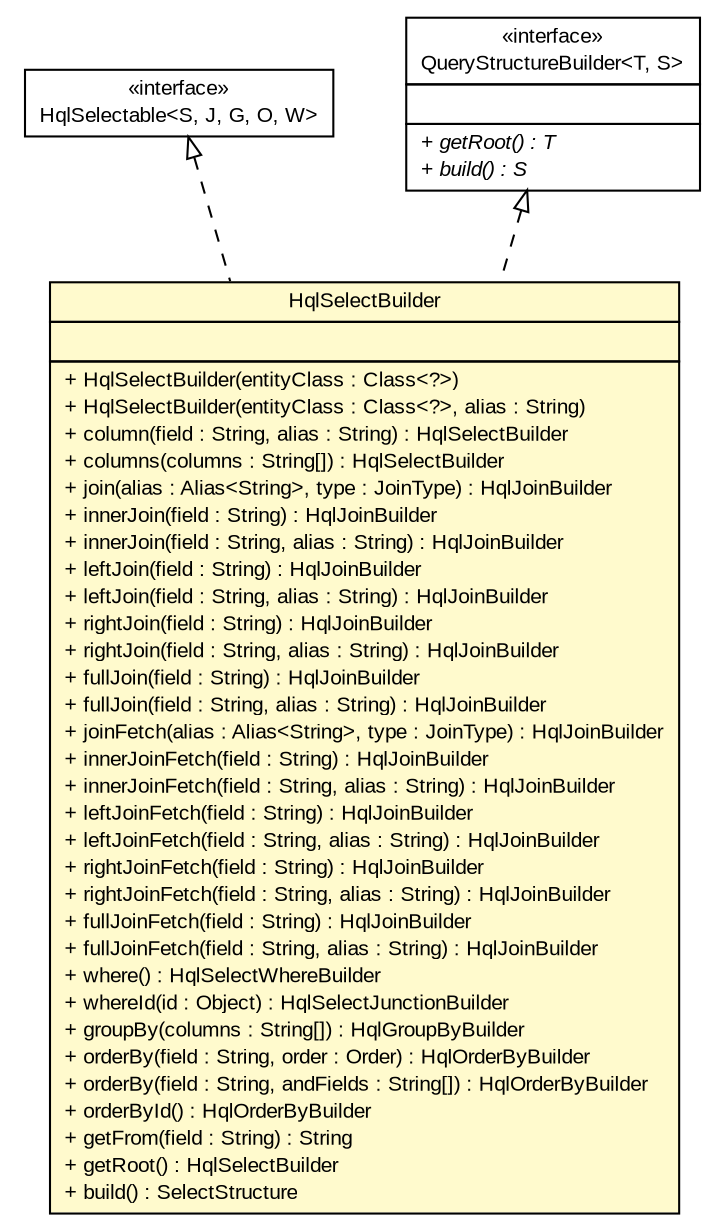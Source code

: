 #!/usr/local/bin/dot
#
# Class diagram 
# Generated by UMLGraph version R5_6 (http://www.umlgraph.org/)
#

digraph G {
	edge [fontname="arial",fontsize=10,labelfontname="arial",labelfontsize=10];
	node [fontname="arial",fontsize=10,shape=plaintext];
	nodesep=0.25;
	ranksep=0.5;
	// br.gov.to.sefaz.persistence.query.builder.hql.select.HqlSelectBuilder
	c10713 [label=<<table title="br.gov.to.sefaz.persistence.query.builder.hql.select.HqlSelectBuilder" border="0" cellborder="1" cellspacing="0" cellpadding="2" port="p" bgcolor="lemonChiffon" href="./HqlSelectBuilder.html">
		<tr><td><table border="0" cellspacing="0" cellpadding="1">
<tr><td align="center" balign="center"> HqlSelectBuilder </td></tr>
		</table></td></tr>
		<tr><td><table border="0" cellspacing="0" cellpadding="1">
<tr><td align="left" balign="left">  </td></tr>
		</table></td></tr>
		<tr><td><table border="0" cellspacing="0" cellpadding="1">
<tr><td align="left" balign="left"> + HqlSelectBuilder(entityClass : Class&lt;?&gt;) </td></tr>
<tr><td align="left" balign="left"> + HqlSelectBuilder(entityClass : Class&lt;?&gt;, alias : String) </td></tr>
<tr><td align="left" balign="left"> + column(field : String, alias : String) : HqlSelectBuilder </td></tr>
<tr><td align="left" balign="left"> + columns(columns : String[]) : HqlSelectBuilder </td></tr>
<tr><td align="left" balign="left"> + join(alias : Alias&lt;String&gt;, type : JoinType) : HqlJoinBuilder </td></tr>
<tr><td align="left" balign="left"> + innerJoin(field : String) : HqlJoinBuilder </td></tr>
<tr><td align="left" balign="left"> + innerJoin(field : String, alias : String) : HqlJoinBuilder </td></tr>
<tr><td align="left" balign="left"> + leftJoin(field : String) : HqlJoinBuilder </td></tr>
<tr><td align="left" balign="left"> + leftJoin(field : String, alias : String) : HqlJoinBuilder </td></tr>
<tr><td align="left" balign="left"> + rightJoin(field : String) : HqlJoinBuilder </td></tr>
<tr><td align="left" balign="left"> + rightJoin(field : String, alias : String) : HqlJoinBuilder </td></tr>
<tr><td align="left" balign="left"> + fullJoin(field : String) : HqlJoinBuilder </td></tr>
<tr><td align="left" balign="left"> + fullJoin(field : String, alias : String) : HqlJoinBuilder </td></tr>
<tr><td align="left" balign="left"> + joinFetch(alias : Alias&lt;String&gt;, type : JoinType) : HqlJoinBuilder </td></tr>
<tr><td align="left" balign="left"> + innerJoinFetch(field : String) : HqlJoinBuilder </td></tr>
<tr><td align="left" balign="left"> + innerJoinFetch(field : String, alias : String) : HqlJoinBuilder </td></tr>
<tr><td align="left" balign="left"> + leftJoinFetch(field : String) : HqlJoinBuilder </td></tr>
<tr><td align="left" balign="left"> + leftJoinFetch(field : String, alias : String) : HqlJoinBuilder </td></tr>
<tr><td align="left" balign="left"> + rightJoinFetch(field : String) : HqlJoinBuilder </td></tr>
<tr><td align="left" balign="left"> + rightJoinFetch(field : String, alias : String) : HqlJoinBuilder </td></tr>
<tr><td align="left" balign="left"> + fullJoinFetch(field : String) : HqlJoinBuilder </td></tr>
<tr><td align="left" balign="left"> + fullJoinFetch(field : String, alias : String) : HqlJoinBuilder </td></tr>
<tr><td align="left" balign="left"> + where() : HqlSelectWhereBuilder </td></tr>
<tr><td align="left" balign="left"> + whereId(id : Object) : HqlSelectJunctionBuilder </td></tr>
<tr><td align="left" balign="left"> + groupBy(columns : String[]) : HqlGroupByBuilder </td></tr>
<tr><td align="left" balign="left"> + orderBy(field : String, order : Order) : HqlOrderByBuilder </td></tr>
<tr><td align="left" balign="left"> + orderBy(field : String, andFields : String[]) : HqlOrderByBuilder </td></tr>
<tr><td align="left" balign="left"> + orderById() : HqlOrderByBuilder </td></tr>
<tr><td align="left" balign="left"> + getFrom(field : String) : String </td></tr>
<tr><td align="left" balign="left"> + getRoot() : HqlSelectBuilder </td></tr>
<tr><td align="left" balign="left"> + build() : SelectStructure </td></tr>
		</table></td></tr>
		</table>>, URL="./HqlSelectBuilder.html", fontname="arial", fontcolor="black", fontsize=10.0];
	// br.gov.to.sefaz.persistence.query.builder.hql.select.signature.HqlSelectable<S, J, G, O, W>
	c10716 [label=<<table title="br.gov.to.sefaz.persistence.query.builder.hql.select.signature.HqlSelectable" border="0" cellborder="1" cellspacing="0" cellpadding="2" port="p" href="./signature/HqlSelectable.html">
		<tr><td><table border="0" cellspacing="0" cellpadding="1">
<tr><td align="center" balign="center"> &#171;interface&#187; </td></tr>
<tr><td align="center" balign="center"> HqlSelectable&lt;S, J, G, O, W&gt; </td></tr>
		</table></td></tr>
		</table>>, URL="./signature/HqlSelectable.html", fontname="arial", fontcolor="black", fontsize=10.0];
	// br.gov.to.sefaz.persistence.query.builder.QueryStructureBuilder<T, S>
	c10724 [label=<<table title="br.gov.to.sefaz.persistence.query.builder.QueryStructureBuilder" border="0" cellborder="1" cellspacing="0" cellpadding="2" port="p" href="../../QueryStructureBuilder.html">
		<tr><td><table border="0" cellspacing="0" cellpadding="1">
<tr><td align="center" balign="center"> &#171;interface&#187; </td></tr>
<tr><td align="center" balign="center"> QueryStructureBuilder&lt;T, S&gt; </td></tr>
		</table></td></tr>
		<tr><td><table border="0" cellspacing="0" cellpadding="1">
<tr><td align="left" balign="left">  </td></tr>
		</table></td></tr>
		<tr><td><table border="0" cellspacing="0" cellpadding="1">
<tr><td align="left" balign="left"><font face="arial italic" point-size="10.0"> + getRoot() : T </font></td></tr>
<tr><td align="left" balign="left"><font face="arial italic" point-size="10.0"> + build() : S </font></td></tr>
		</table></td></tr>
		</table>>, URL="../../QueryStructureBuilder.html", fontname="arial", fontcolor="black", fontsize=10.0];
	//br.gov.to.sefaz.persistence.query.builder.hql.select.HqlSelectBuilder implements br.gov.to.sefaz.persistence.query.builder.QueryStructureBuilder<T, S>
	c10724:p -> c10713:p [dir=back,arrowtail=empty,style=dashed];
	//br.gov.to.sefaz.persistence.query.builder.hql.select.HqlSelectBuilder implements br.gov.to.sefaz.persistence.query.builder.hql.select.signature.HqlSelectable<S, J, G, O, W>
	c10716:p -> c10713:p [dir=back,arrowtail=empty,style=dashed];
}

